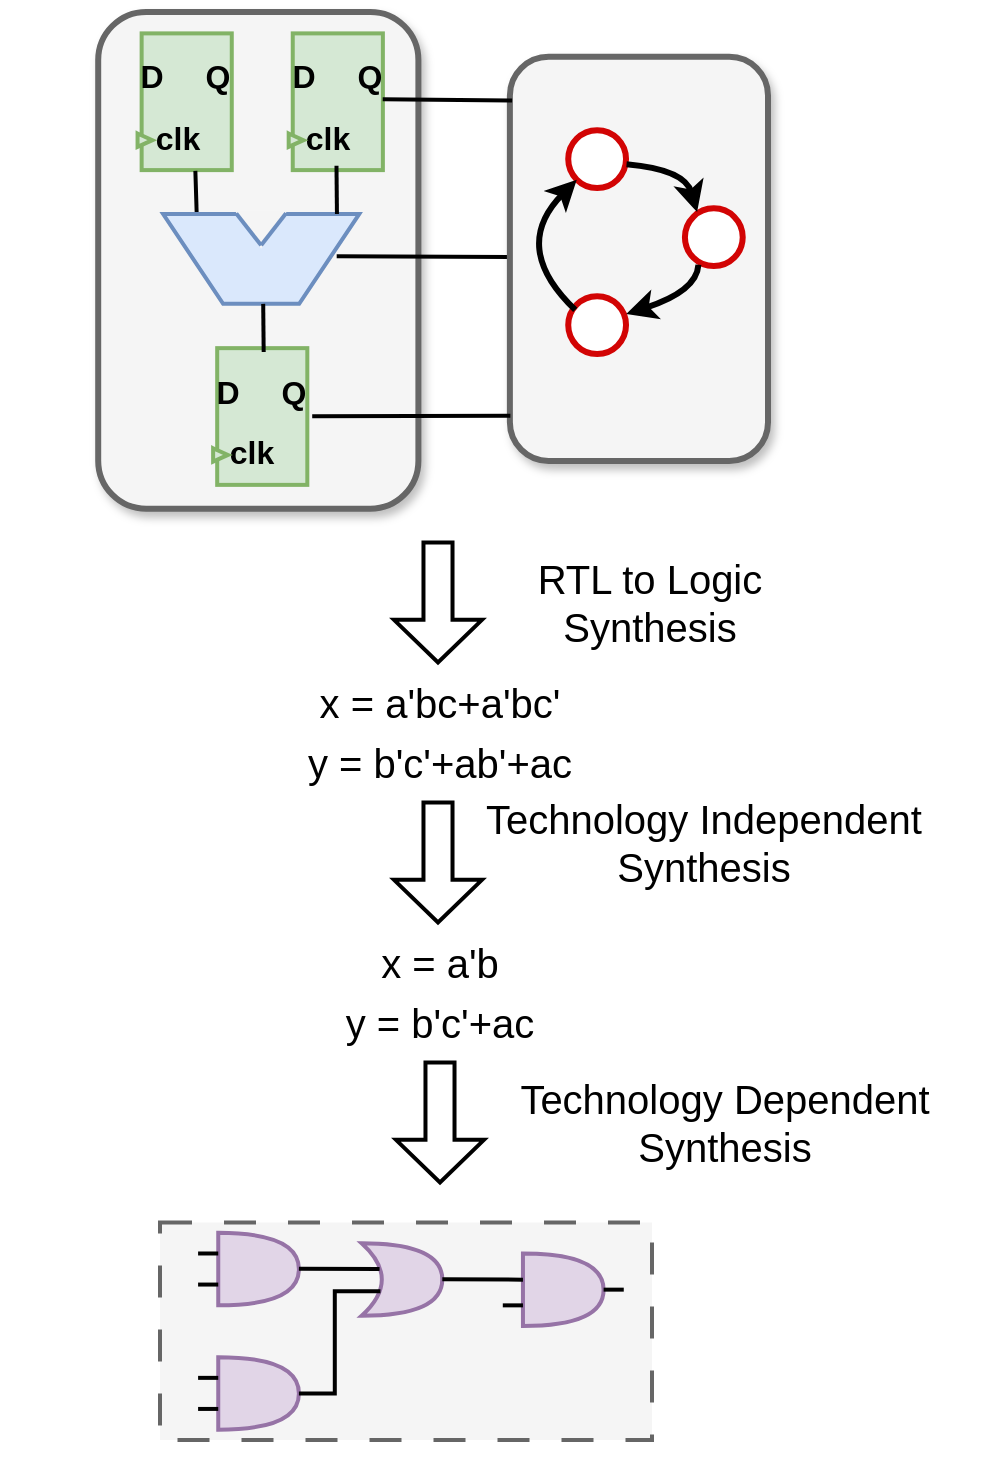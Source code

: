 <mxfile version="24.6.2" type="github">
  <diagram name="第 1 页" id="q-j6vuq5w8XLsUYLvh6M">
    <mxGraphModel dx="2019" dy="1145" grid="1" gridSize="10" guides="1" tooltips="1" connect="1" arrows="1" fold="1" page="1" pageScale="1" pageWidth="500" pageHeight="750" math="0" shadow="0">
      <root>
        <mxCell id="0" />
        <mxCell id="1" parent="0" />
        <mxCell id="Zr5mx6mt9YZKuDAXMMV7-43" value="" style="html=1;shadow=0;dashed=0;align=center;verticalAlign=middle;shape=mxgraph.arrows2.arrow;dy=0.67;dx=21.32;direction=south;notch=0;strokeWidth=2;fontFamily=Helvetica;" parent="1" vertex="1">
          <mxGeometry x="203" y="281.25" width="44" height="60" as="geometry" />
        </mxCell>
        <mxCell id="Zr5mx6mt9YZKuDAXMMV7-125" value="&lt;font style=&quot;font-size: 20px;&quot;&gt;x = a&#39;bc+a&#39;bc&#39;&lt;/font&gt;" style="text;html=1;align=center;verticalAlign=middle;whiteSpace=wrap;rounded=0;fontFamily=Helvetica;fontSize=20;" parent="1" vertex="1">
          <mxGeometry x="6" y="331.25" width="440" height="60" as="geometry" />
        </mxCell>
        <mxCell id="Zr5mx6mt9YZKuDAXMMV7-126" value="&lt;font style=&quot;font-size: 20px;&quot;&gt;y = b&#39;c&#39;+ab&#39;+ac&lt;/font&gt;" style="text;html=1;align=center;verticalAlign=middle;whiteSpace=wrap;rounded=0;fontFamily=Helvetica;fontSize=20;" parent="1" vertex="1">
          <mxGeometry x="6" y="361.25" width="440" height="60" as="geometry" />
        </mxCell>
        <mxCell id="Zr5mx6mt9YZKuDAXMMV7-128" value="&lt;font style=&quot;font-size: 20px;&quot;&gt;x = a&#39;b&lt;/font&gt;" style="text;html=1;align=center;verticalAlign=middle;whiteSpace=wrap;rounded=0;fontFamily=Helvetica;fontSize=20;" parent="1" vertex="1">
          <mxGeometry x="6" y="461.25" width="440" height="60" as="geometry" />
        </mxCell>
        <mxCell id="Zr5mx6mt9YZKuDAXMMV7-129" value="&lt;font style=&quot;font-size: 20px;&quot;&gt;y = b&#39;c&#39;+ac&lt;/font&gt;" style="text;html=1;align=center;verticalAlign=middle;whiteSpace=wrap;rounded=0;fontFamily=Helvetica;fontSize=20;" parent="1" vertex="1">
          <mxGeometry x="6" y="491.25" width="440" height="60" as="geometry" />
        </mxCell>
        <mxCell id="Zr5mx6mt9YZKuDAXMMV7-151" value="&lt;font style=&quot;font-size: 20px;&quot;&gt;RTL to Logic&lt;/font&gt;&lt;div style=&quot;font-size: 20px;&quot;&gt;&lt;font style=&quot;font-size: 20px;&quot;&gt;Synthesis&lt;/font&gt;&lt;/div&gt;" style="text;html=1;align=center;verticalAlign=middle;whiteSpace=wrap;rounded=0;fontFamily=Helvetica;strokeWidth=3;fontSize=11;" parent="1" vertex="1">
          <mxGeometry x="206" y="281.25" width="250" height="60" as="geometry" />
        </mxCell>
        <mxCell id="Zr5mx6mt9YZKuDAXMMV7-152" value="&lt;font style=&quot;font-size: 20px;&quot;&gt;&lt;font style=&quot;font-size: 20px;&quot;&gt;Technology&amp;nbsp;&lt;/font&gt;&lt;span style=&quot;background-color: initial; font-size: 20px;&quot;&gt;Independent&lt;/span&gt;&lt;/font&gt;&lt;div style=&quot;font-size: 20px;&quot;&gt;&lt;font style=&quot;font-size: 20px;&quot;&gt;Synthesis&lt;/font&gt;&lt;/div&gt;" style="text;html=1;align=center;verticalAlign=middle;whiteSpace=wrap;rounded=0;fontFamily=Helvetica;strokeWidth=3;fontSize=20;" parent="1" vertex="1">
          <mxGeometry x="216" y="401.25" width="284" height="60" as="geometry" />
        </mxCell>
        <mxCell id="Zr5mx6mt9YZKuDAXMMV7-153" value="&lt;font style=&quot;font-size: 20px;&quot;&gt;&lt;font style=&quot;font-size: 20px;&quot;&gt;Technology&amp;nbsp;&lt;/font&gt;&lt;span style=&quot;background-color: initial;&quot;&gt;Dependent&lt;/span&gt;&lt;/font&gt;&lt;div style=&quot;font-size: 20px;&quot;&gt;&lt;font style=&quot;font-size: 20px;&quot;&gt;Synthesis&lt;/font&gt;&lt;/div&gt;" style="text;html=1;align=center;verticalAlign=middle;whiteSpace=wrap;rounded=0;fontFamily=Helvetica;strokeWidth=3;" parent="1" vertex="1">
          <mxGeometry x="252" y="541.25" width="233" height="60" as="geometry" />
        </mxCell>
        <mxCell id="Zr5mx6mt9YZKuDAXMMV7-175" value="" style="group;strokeWidth=3;shadow=1;rounded=1;" parent="1" vertex="1" connectable="0">
          <mxGeometry x="86" y="621.25" width="246" height="108.75" as="geometry" />
        </mxCell>
        <mxCell id="Zr5mx6mt9YZKuDAXMMV7-176" value="" style="rounded=0;whiteSpace=wrap;html=1;dashed=1;dashPattern=8 8;strokeWidth=2;fillColor=#f5f5f5;fontColor=#333333;strokeColor=#666666;" parent="Zr5mx6mt9YZKuDAXMMV7-175" vertex="1">
          <mxGeometry width="246.0" height="108.75" as="geometry" />
        </mxCell>
        <mxCell id="Zr5mx6mt9YZKuDAXMMV7-177" value="" style="shape=or;whiteSpace=wrap;html=1;fillColor=#e1d5e7;strokeColor=#9673a6;strokeWidth=2;" parent="Zr5mx6mt9YZKuDAXMMV7-175" vertex="1">
          <mxGeometry x="29.126" y="5.179" width="40.328" height="36.25" as="geometry" />
        </mxCell>
        <mxCell id="Zr5mx6mt9YZKuDAXMMV7-178" value="" style="shape=xor;whiteSpace=wrap;html=1;fillColor=#e1d5e7;strokeColor=#9673a6;strokeWidth=2;" parent="Zr5mx6mt9YZKuDAXMMV7-175" vertex="1">
          <mxGeometry x="100.82" y="10.357" width="40.328" height="36.25" as="geometry" />
        </mxCell>
        <mxCell id="Zr5mx6mt9YZKuDAXMMV7-179" value="" style="shape=or;whiteSpace=wrap;html=1;fillColor=#e1d5e7;strokeColor=#9673a6;strokeWidth=2;" parent="Zr5mx6mt9YZKuDAXMMV7-175" vertex="1">
          <mxGeometry x="29.126" y="67.321" width="40.328" height="36.25" as="geometry" />
        </mxCell>
        <mxCell id="Zr5mx6mt9YZKuDAXMMV7-180" value="" style="shape=or;whiteSpace=wrap;html=1;fillColor=#e1d5e7;strokeColor=#9673a6;strokeWidth=2;" parent="Zr5mx6mt9YZKuDAXMMV7-175" vertex="1">
          <mxGeometry x="181.475" y="15.536" width="40.328" height="36.25" as="geometry" />
        </mxCell>
        <mxCell id="Zr5mx6mt9YZKuDAXMMV7-181" value="" style="endArrow=none;html=1;rounded=0;endSize=6;strokeWidth=2;entryX=0.481;entryY=0.002;entryDx=0;entryDy=0;entryPerimeter=0;fontFamily=Helvetica;exitX=0.222;exitY=0.357;exitDx=0;exitDy=0;exitPerimeter=0;" parent="Zr5mx6mt9YZKuDAXMMV7-175" source="Zr5mx6mt9YZKuDAXMMV7-178" edge="1">
          <mxGeometry width="50" height="50" relative="1" as="geometry">
            <mxPoint x="114.262" y="20.714" as="sourcePoint" />
            <mxPoint x="69.454" y="23.086" as="targetPoint" />
          </mxGeometry>
        </mxCell>
        <mxCell id="Zr5mx6mt9YZKuDAXMMV7-182" value="" style="endArrow=none;html=1;rounded=0;endSize=6;strokeWidth=2;fontFamily=Helvetica;" parent="Zr5mx6mt9YZKuDAXMMV7-175" edge="1">
          <mxGeometry width="50" height="50" relative="1" as="geometry">
            <mxPoint x="29.126" y="77.679" as="sourcePoint" />
            <mxPoint x="19.044" y="77.679" as="targetPoint" />
          </mxGeometry>
        </mxCell>
        <mxCell id="Zr5mx6mt9YZKuDAXMMV7-183" value="" style="endArrow=none;html=1;rounded=0;endSize=6;strokeWidth=2;entryX=1;entryY=0.5;entryDx=0;entryDy=0;entryPerimeter=0;fontFamily=Helvetica;exitX=0.222;exitY=0.357;exitDx=0;exitDy=0;exitPerimeter=0;edgeStyle=orthogonalEdgeStyle;" parent="Zr5mx6mt9YZKuDAXMMV7-175" target="Zr5mx6mt9YZKuDAXMMV7-179" edge="1">
          <mxGeometry width="50" height="50" relative="1" as="geometry">
            <mxPoint x="110.23" y="34.396" as="sourcePoint" />
            <mxPoint x="69.902" y="34.179" as="targetPoint" />
            <Array as="points">
              <mxPoint x="87.377" y="34.179" />
              <mxPoint x="87.377" y="85.446" />
            </Array>
          </mxGeometry>
        </mxCell>
        <mxCell id="Zr5mx6mt9YZKuDAXMMV7-184" value="" style="endArrow=none;html=1;rounded=0;endSize=6;strokeWidth=2;entryX=0.481;entryY=0.002;entryDx=0;entryDy=0;entryPerimeter=0;fontFamily=Helvetica;exitX=0.222;exitY=0.357;exitDx=0;exitDy=0;exitPerimeter=0;" parent="Zr5mx6mt9YZKuDAXMMV7-175" edge="1">
          <mxGeometry width="50" height="50" relative="1" as="geometry">
            <mxPoint x="181.475" y="28.575" as="sourcePoint" />
            <mxPoint x="141.148" y="28.358" as="targetPoint" />
          </mxGeometry>
        </mxCell>
        <mxCell id="Zr5mx6mt9YZKuDAXMMV7-185" value="" style="endArrow=none;html=1;rounded=0;endSize=6;strokeWidth=2;fontFamily=Helvetica;" parent="Zr5mx6mt9YZKuDAXMMV7-175" edge="1">
          <mxGeometry width="50" height="50" relative="1" as="geometry">
            <mxPoint x="29.126" y="93.214" as="sourcePoint" />
            <mxPoint x="19.044" y="93.214" as="targetPoint" />
          </mxGeometry>
        </mxCell>
        <mxCell id="Zr5mx6mt9YZKuDAXMMV7-186" value="" style="endArrow=none;html=1;rounded=0;endSize=6;strokeWidth=2;fontFamily=Helvetica;" parent="Zr5mx6mt9YZKuDAXMMV7-175" edge="1">
          <mxGeometry width="50" height="50" relative="1" as="geometry">
            <mxPoint x="29.126" y="15.494" as="sourcePoint" />
            <mxPoint x="19.044" y="15.494" as="targetPoint" />
          </mxGeometry>
        </mxCell>
        <mxCell id="Zr5mx6mt9YZKuDAXMMV7-187" value="" style="endArrow=none;html=1;rounded=0;endSize=6;strokeWidth=2;fontFamily=Helvetica;" parent="Zr5mx6mt9YZKuDAXMMV7-175" edge="1">
          <mxGeometry width="50" height="50" relative="1" as="geometry">
            <mxPoint x="29.126" y="31.03" as="sourcePoint" />
            <mxPoint x="19.044" y="31.03" as="targetPoint" />
          </mxGeometry>
        </mxCell>
        <mxCell id="Zr5mx6mt9YZKuDAXMMV7-188" value="" style="endArrow=none;html=1;rounded=0;endSize=6;strokeWidth=2;fontFamily=Helvetica;" parent="Zr5mx6mt9YZKuDAXMMV7-175" edge="1">
          <mxGeometry width="50" height="50" relative="1" as="geometry">
            <mxPoint x="181.475" y="41.429" as="sourcePoint" />
            <mxPoint x="171.393" y="41.429" as="targetPoint" />
          </mxGeometry>
        </mxCell>
        <mxCell id="Zr5mx6mt9YZKuDAXMMV7-189" value="" style="endArrow=none;html=1;rounded=0;endSize=6;strokeWidth=2;fontFamily=Helvetica;" parent="Zr5mx6mt9YZKuDAXMMV7-175" edge="1">
          <mxGeometry width="50" height="50" relative="1" as="geometry">
            <mxPoint x="231.885" y="33.573" as="sourcePoint" />
            <mxPoint x="221.803" y="33.573" as="targetPoint" />
          </mxGeometry>
        </mxCell>
        <mxCell id="Zr5mx6mt9YZKuDAXMMV7-205" value="" style="html=1;shadow=0;dashed=0;align=center;verticalAlign=middle;shape=mxgraph.arrows2.arrow;dy=0.67;dx=21.32;direction=south;notch=0;strokeWidth=2;fontFamily=Helvetica;fontSize=20;" parent="1" vertex="1">
          <mxGeometry x="203" y="411.25" width="44" height="60" as="geometry" />
        </mxCell>
        <mxCell id="S6nZZP0lEL5ucnFqrqt4-16" value="" style="html=1;shadow=0;dashed=0;align=center;verticalAlign=middle;shape=mxgraph.arrows2.arrow;dy=0.67;dx=21.32;direction=south;notch=0;strokeWidth=2;fontFamily=Helvetica;" parent="1" vertex="1">
          <mxGeometry x="204" y="541.25" width="44" height="60" as="geometry" />
        </mxCell>
        <mxCell id="GU6NQKBW_tPqqT3vrKI3-2" value="" style="group" vertex="1" connectable="0" parent="1">
          <mxGeometry x="60" y="30" width="330" height="240" as="geometry" />
        </mxCell>
        <mxCell id="Zr5mx6mt9YZKuDAXMMV7-66" value="" style="group;fontFamily=Helvetica;" parent="GU6NQKBW_tPqqT3vrKI3-2" vertex="1" connectable="0">
          <mxGeometry width="171.535" height="240" as="geometry" />
        </mxCell>
        <mxCell id="Zr5mx6mt9YZKuDAXMMV7-156" value="" style="rounded=1;whiteSpace=wrap;html=1;strokeWidth=3;fillColor=#f5f5f5;fontColor=#333333;strokeColor=#666666;shadow=1;" parent="Zr5mx6mt9YZKuDAXMMV7-66" vertex="1">
          <mxGeometry x="-4.901" y="-14.035" width="160.099" height="248.413" as="geometry" />
        </mxCell>
        <mxCell id="Zr5mx6mt9YZKuDAXMMV7-67" value="" style="rounded=0;whiteSpace=wrap;html=1;rotation=90;strokeWidth=2;fontFamily=Helvetica;fillColor=#d5e8d4;strokeColor=#82b366;" parent="Zr5mx6mt9YZKuDAXMMV7-66" vertex="1">
          <mxGeometry x="5.173" y="8.345" width="68.361" height="45.063" as="geometry" />
        </mxCell>
        <mxCell id="Zr5mx6mt9YZKuDAXMMV7-68" value="&lt;font size=&quot;1&quot;&gt;&lt;b style=&quot;font-size: 16px;&quot;&gt;D&lt;/b&gt;&lt;/font&gt;" style="text;html=1;strokeColor=none;fillColor=none;align=center;verticalAlign=middle;whiteSpace=wrap;rounded=0;strokeWidth=2;fontFamily=Helvetica;" parent="Zr5mx6mt9YZKuDAXMMV7-66" vertex="1">
          <mxGeometry y="8.345" width="44.342" height="20.028" as="geometry" />
        </mxCell>
        <mxCell id="Zr5mx6mt9YZKuDAXMMV7-69" value="&lt;font size=&quot;1&quot;&gt;&lt;b style=&quot;font-size: 16px;&quot;&gt;Q&lt;/b&gt;&lt;/font&gt;" style="text;html=1;strokeColor=none;fillColor=none;align=center;verticalAlign=middle;whiteSpace=wrap;rounded=0;strokeWidth=2;fontFamily=Helvetica;" parent="Zr5mx6mt9YZKuDAXMMV7-66" vertex="1">
          <mxGeometry x="33.257" y="8.345" width="44.342" height="20.028" as="geometry" />
        </mxCell>
        <mxCell id="Zr5mx6mt9YZKuDAXMMV7-71" value="&lt;font size=&quot;1&quot;&gt;&lt;b style=&quot;font-size: 16px;&quot;&gt;clk&lt;/b&gt;&lt;/font&gt;" style="text;html=1;strokeColor=none;fillColor=none;align=center;verticalAlign=middle;whiteSpace=wrap;rounded=0;strokeWidth=2;fontFamily=Helvetica;" parent="Zr5mx6mt9YZKuDAXMMV7-66" vertex="1">
          <mxGeometry x="12.564" y="38.721" width="44.342" height="20.028" as="geometry" />
        </mxCell>
        <mxCell id="Zr5mx6mt9YZKuDAXMMV7-70" value="" style="triangle;whiteSpace=wrap;html=1;strokeWidth=2;fontFamily=Helvetica;fillColor=#d5e8d4;strokeColor=#82b366;" parent="Zr5mx6mt9YZKuDAXMMV7-66" vertex="1">
          <mxGeometry x="14.781" y="46.732" width="7.39" height="6.676" as="geometry" />
        </mxCell>
        <mxCell id="Zr5mx6mt9YZKuDAXMMV7-118" value="" style="endArrow=none;html=1;rounded=0;endSize=6;strokeWidth=2;entryX=0.82;entryY=0.974;entryDx=0;entryDy=0;entryPerimeter=0;exitX=1.006;exitY=0.404;exitDx=0;exitDy=0;exitPerimeter=0;fontFamily=Helvetica;" parent="Zr5mx6mt9YZKuDAXMMV7-66" source="Zr5mx6mt9YZKuDAXMMV7-67" edge="1">
          <mxGeometry width="50" height="50" relative="1" as="geometry">
            <mxPoint x="44.93" y="61.753" as="sourcePoint" />
            <mxPoint x="44.346" y="86.986" as="targetPoint" />
          </mxGeometry>
        </mxCell>
        <mxCell id="Zr5mx6mt9YZKuDAXMMV7-123" value="" style="endArrow=none;html=1;rounded=0;endSize=6;strokeWidth=2;exitX=-0.004;exitY=0.492;exitDx=0;exitDy=0;exitPerimeter=0;entryX=0.481;entryY=0.002;entryDx=0;entryDy=0;entryPerimeter=0;fontFamily=Helvetica;" parent="Zr5mx6mt9YZKuDAXMMV7-66" edge="1">
          <mxGeometry width="50" height="50" relative="1" as="geometry">
            <mxPoint x="201.882" y="108.446" as="sourcePoint" />
            <mxPoint x="114.356" y="108.162" as="targetPoint" />
          </mxGeometry>
        </mxCell>
        <mxCell id="Zr5mx6mt9YZKuDAXMMV7-87" value="" style="group;fontFamily=Helvetica;" parent="GU6NQKBW_tPqqT3vrKI3-2" vertex="1" connectable="0">
          <mxGeometry x="37.778" y="157.378" width="77.599" height="61.753" as="geometry" />
        </mxCell>
        <mxCell id="Zr5mx6mt9YZKuDAXMMV7-88" value="" style="rounded=0;whiteSpace=wrap;html=1;rotation=90;strokeWidth=2;fontFamily=Helvetica;fillColor=#d5e8d4;strokeColor=#82b366;" parent="Zr5mx6mt9YZKuDAXMMV7-87" vertex="1">
          <mxGeometry x="5.173" y="8.345" width="68.361" height="45.063" as="geometry" />
        </mxCell>
        <mxCell id="Zr5mx6mt9YZKuDAXMMV7-89" value="&lt;font size=&quot;1&quot;&gt;&lt;b style=&quot;font-size: 16px;&quot;&gt;D&lt;/b&gt;&lt;/font&gt;" style="text;html=1;strokeColor=none;fillColor=none;align=center;verticalAlign=middle;whiteSpace=wrap;rounded=0;strokeWidth=2;fontFamily=Helvetica;" parent="Zr5mx6mt9YZKuDAXMMV7-87" vertex="1">
          <mxGeometry y="8.345" width="44.342" height="20.028" as="geometry" />
        </mxCell>
        <mxCell id="Zr5mx6mt9YZKuDAXMMV7-90" value="&lt;font size=&quot;1&quot;&gt;&lt;b style=&quot;font-size: 16px;&quot;&gt;Q&lt;/b&gt;&lt;/font&gt;" style="text;html=1;strokeColor=none;fillColor=none;align=center;verticalAlign=middle;whiteSpace=wrap;rounded=0;strokeWidth=2;fontFamily=Helvetica;" parent="Zr5mx6mt9YZKuDAXMMV7-87" vertex="1">
          <mxGeometry x="33.257" y="8.345" width="44.342" height="20.028" as="geometry" />
        </mxCell>
        <mxCell id="Zr5mx6mt9YZKuDAXMMV7-92" value="&lt;font size=&quot;1&quot;&gt;&lt;b style=&quot;font-size: 16px;&quot;&gt;clk&lt;/b&gt;&lt;/font&gt;" style="text;html=1;strokeColor=none;fillColor=none;align=center;verticalAlign=middle;whiteSpace=wrap;rounded=0;strokeWidth=2;fontFamily=Helvetica;" parent="Zr5mx6mt9YZKuDAXMMV7-87" vertex="1">
          <mxGeometry x="12.564" y="38.721" width="44.342" height="20.028" as="geometry" />
        </mxCell>
        <mxCell id="Zr5mx6mt9YZKuDAXMMV7-91" value="" style="triangle;whiteSpace=wrap;html=1;strokeWidth=2;fontFamily=Helvetica;fillColor=#d5e8d4;strokeColor=#82b366;" parent="Zr5mx6mt9YZKuDAXMMV7-87" vertex="1">
          <mxGeometry x="14.781" y="46.732" width="7.39" height="6.676" as="geometry" />
        </mxCell>
        <mxCell id="GU6NQKBW_tPqqT3vrKI3-1" value="" style="group" vertex="1" connectable="0" parent="GU6NQKBW_tPqqT3vrKI3-2">
          <mxGeometry x="27.568" width="302.432" height="210.523" as="geometry" />
        </mxCell>
        <mxCell id="Zr5mx6mt9YZKuDAXMMV7-154" value="" style="rounded=1;whiteSpace=wrap;html=1;strokeWidth=3;fillColor=#f5f5f5;fontColor=#333333;strokeColor=#666666;shadow=1;" parent="GU6NQKBW_tPqqT3vrKI3-1" vertex="1">
          <mxGeometry x="173.373" y="8.421" width="129.059" height="202.102" as="geometry" />
        </mxCell>
        <mxCell id="Zr5mx6mt9YZKuDAXMMV7-80" value="" style="group;fontFamily=Helvetica;" parent="GU6NQKBW_tPqqT3vrKI3-1" vertex="1" connectable="0">
          <mxGeometry x="47.989" width="77.599" height="61.753" as="geometry" />
        </mxCell>
        <mxCell id="Zr5mx6mt9YZKuDAXMMV7-81" value="" style="rounded=0;whiteSpace=wrap;html=1;rotation=90;strokeWidth=2;fontFamily=Helvetica;fillColor=#d5e8d4;strokeColor=#82b366;" parent="Zr5mx6mt9YZKuDAXMMV7-80" vertex="1">
          <mxGeometry x="5.173" y="8.345" width="68.361" height="45.063" as="geometry" />
        </mxCell>
        <mxCell id="Zr5mx6mt9YZKuDAXMMV7-82" value="&lt;font size=&quot;1&quot;&gt;&lt;b style=&quot;font-size: 16px;&quot;&gt;D&lt;/b&gt;&lt;/font&gt;" style="text;html=1;strokeColor=none;fillColor=none;align=center;verticalAlign=middle;whiteSpace=wrap;rounded=0;strokeWidth=2;fontFamily=Helvetica;" parent="Zr5mx6mt9YZKuDAXMMV7-80" vertex="1">
          <mxGeometry y="8.345" width="44.342" height="20.028" as="geometry" />
        </mxCell>
        <mxCell id="Zr5mx6mt9YZKuDAXMMV7-83" value="&lt;font size=&quot;1&quot;&gt;&lt;b style=&quot;font-size: 16px;&quot;&gt;Q&lt;/b&gt;&lt;/font&gt;" style="text;html=1;strokeColor=none;fillColor=none;align=center;verticalAlign=middle;whiteSpace=wrap;rounded=0;strokeWidth=2;fontFamily=Helvetica;" parent="Zr5mx6mt9YZKuDAXMMV7-80" vertex="1">
          <mxGeometry x="33.257" y="8.345" width="44.342" height="20.028" as="geometry" />
        </mxCell>
        <mxCell id="Zr5mx6mt9YZKuDAXMMV7-85" value="&lt;font size=&quot;1&quot;&gt;&lt;b style=&quot;font-size: 16px;&quot;&gt;clk&lt;/b&gt;&lt;/font&gt;" style="text;html=1;strokeColor=none;fillColor=none;align=center;verticalAlign=middle;whiteSpace=wrap;rounded=0;strokeWidth=2;fontFamily=Helvetica;" parent="Zr5mx6mt9YZKuDAXMMV7-80" vertex="1">
          <mxGeometry x="12.564" y="38.721" width="44.342" height="20.028" as="geometry" />
        </mxCell>
        <mxCell id="Zr5mx6mt9YZKuDAXMMV7-84" value="" style="triangle;whiteSpace=wrap;html=1;strokeWidth=2;fontFamily=Helvetica;fillColor=#d5e8d4;strokeColor=#82b366;" parent="Zr5mx6mt9YZKuDAXMMV7-80" vertex="1">
          <mxGeometry x="14.781" y="46.732" width="7.39" height="6.676" as="geometry" />
        </mxCell>
        <mxCell id="Zr5mx6mt9YZKuDAXMMV7-112" value="" style="shape=trapezoid;perimeter=trapezoidPerimeter;whiteSpace=wrap;html=1;fixedSize=1;rotation=-180;strokeWidth=2;size=30;fillColor=#dae8fc;strokeColor=#6c8ebf;fontFamily=Helvetica;" parent="GU6NQKBW_tPqqT3vrKI3-1" vertex="1">
          <mxGeometry y="87.016" width="98.02" height="44.912" as="geometry" />
        </mxCell>
        <mxCell id="Zr5mx6mt9YZKuDAXMMV7-113" value="" style="triangle;whiteSpace=wrap;html=1;rotation=90;strokeWidth=2;fillColor=#F5F5F5;strokeColor=#f5f5f5;fontFamily=Helvetica;" parent="GU6NQKBW_tPqqT3vrKI3-1" vertex="1">
          <mxGeometry x="40.842" y="83.274" width="16.337" height="22.456" as="geometry" />
        </mxCell>
        <mxCell id="Zr5mx6mt9YZKuDAXMMV7-114" value="" style="endArrow=none;html=1;rounded=0;strokeColor=#f5f5f5;strokeWidth=3;curved=0;fontFamily=Helvetica;" parent="GU6NQKBW_tPqqT3vrKI3-1" edge="1">
          <mxGeometry width="50" height="50" relative="1" as="geometry">
            <mxPoint x="37.166" y="86.979" as="sourcePoint" />
            <mxPoint x="60.854" y="86.979" as="targetPoint" />
          </mxGeometry>
        </mxCell>
        <mxCell id="Zr5mx6mt9YZKuDAXMMV7-115" value="" style="endArrow=none;html=1;rounded=0;exitX=0.627;exitY=1.005;exitDx=0;exitDy=0;exitPerimeter=0;entryX=1;entryY=0.5;entryDx=0;entryDy=0;strokeWidth=2;strokeColor=#6C8EBF;fontFamily=Helvetica;" parent="GU6NQKBW_tPqqT3vrKI3-1" source="Zr5mx6mt9YZKuDAXMMV7-112" target="Zr5mx6mt9YZKuDAXMMV7-113" edge="1">
          <mxGeometry width="50" height="50" relative="1" as="geometry">
            <mxPoint x="40.842" y="79.531" as="sourcePoint" />
            <mxPoint x="81.683" y="42.105" as="targetPoint" />
          </mxGeometry>
        </mxCell>
        <mxCell id="Zr5mx6mt9YZKuDAXMMV7-116" value="" style="endArrow=none;html=1;rounded=0;exitX=1;exitY=0.5;exitDx=0;exitDy=0;entryX=0.373;entryY=1.008;entryDx=0;entryDy=0;strokeWidth=2;entryPerimeter=0;strokeColor=#6C8EBF;fontFamily=Helvetica;" parent="GU6NQKBW_tPqqT3vrKI3-1" source="Zr5mx6mt9YZKuDAXMMV7-113" target="Zr5mx6mt9YZKuDAXMMV7-112" edge="1">
          <mxGeometry width="50" height="50" relative="1" as="geometry">
            <mxPoint x="44.926" y="94.501" as="sourcePoint" />
            <mxPoint x="57.178" y="109.472" as="targetPoint" />
          </mxGeometry>
        </mxCell>
        <mxCell id="Zr5mx6mt9YZKuDAXMMV7-119" value="" style="endArrow=none;html=1;rounded=0;endSize=6;strokeWidth=2;entryX=0.82;entryY=0.974;entryDx=0;entryDy=0;entryPerimeter=0;exitX=1.006;exitY=0.404;exitDx=0;exitDy=0;exitPerimeter=0;fontFamily=Helvetica;" parent="GU6NQKBW_tPqqT3vrKI3-1" edge="1">
          <mxGeometry width="50" height="50" relative="1" as="geometry">
            <mxPoint x="86.674" y="62.906" as="sourcePoint" />
            <mxPoint x="86.911" y="87.016" as="targetPoint" />
          </mxGeometry>
        </mxCell>
        <mxCell id="Zr5mx6mt9YZKuDAXMMV7-120" value="" style="endArrow=none;html=1;rounded=0;endSize=6;strokeWidth=2;entryX=0.82;entryY=0.974;entryDx=0;entryDy=0;entryPerimeter=0;exitX=1.006;exitY=0.404;exitDx=0;exitDy=0;exitPerimeter=0;fontFamily=Helvetica;" parent="GU6NQKBW_tPqqT3vrKI3-1" edge="1">
          <mxGeometry width="50" height="50" relative="1" as="geometry">
            <mxPoint x="50.031" y="131.928" as="sourcePoint" />
            <mxPoint x="50.268" y="156.038" as="targetPoint" />
          </mxGeometry>
        </mxCell>
        <mxCell id="Zr5mx6mt9YZKuDAXMMV7-122" value="" style="endArrow=none;html=1;rounded=0;endSize=6;strokeWidth=2;exitX=-0.003;exitY=0.173;exitDx=0;exitDy=0;exitPerimeter=0;entryX=0.481;entryY=0.002;entryDx=0;entryDy=0;entryPerimeter=0;fontFamily=Helvetica;" parent="GU6NQKBW_tPqqT3vrKI3-1" target="Zr5mx6mt9YZKuDAXMMV7-81" edge="1">
          <mxGeometry width="50" height="50" relative="1" as="geometry">
            <mxPoint x="174.487" y="30.246" as="sourcePoint" />
            <mxPoint x="24.946" y="94.472" as="targetPoint" />
          </mxGeometry>
        </mxCell>
        <mxCell id="Zr5mx6mt9YZKuDAXMMV7-124" value="" style="endArrow=none;html=1;rounded=0;endSize=6;strokeWidth=2;exitX=-0.008;exitY=0.816;exitDx=0;exitDy=0;exitPerimeter=0;entryX=0.481;entryY=0.002;entryDx=0;entryDy=0;entryPerimeter=0;fontFamily=Helvetica;" parent="GU6NQKBW_tPqqT3vrKI3-1" edge="1">
          <mxGeometry width="50" height="50" relative="1" as="geometry">
            <mxPoint x="173.621" y="187.873" as="sourcePoint" />
            <mxPoint x="74.536" y="188.067" as="targetPoint" />
          </mxGeometry>
        </mxCell>
        <mxCell id="Zr5mx6mt9YZKuDAXMMV7-198" value="" style="group" parent="GU6NQKBW_tPqqT3vrKI3-1" vertex="1" connectable="0">
          <mxGeometry x="173.373" y="45.099" width="122.525" height="112.279" as="geometry" />
        </mxCell>
        <mxCell id="Zr5mx6mt9YZKuDAXMMV7-199" value="" style="ellipse;whiteSpace=wrap;html=1;aspect=fixed;strokeWidth=3;fontFamily=Helvetica;strokeColor=#d20404;" parent="Zr5mx6mt9YZKuDAXMMV7-198" vertex="1">
          <mxGeometry x="29.173" width="28.899" height="28.899" as="geometry" />
        </mxCell>
        <mxCell id="Zr5mx6mt9YZKuDAXMMV7-200" value="" style="ellipse;whiteSpace=wrap;html=1;aspect=fixed;strokeWidth=3;fontFamily=Helvetica;strokeColor=#d20404;" parent="Zr5mx6mt9YZKuDAXMMV7-198" vertex="1">
          <mxGeometry x="87.518" y="39.054" width="28.899" height="28.899" as="geometry" />
        </mxCell>
        <mxCell id="Zr5mx6mt9YZKuDAXMMV7-201" value="" style="ellipse;whiteSpace=wrap;html=1;aspect=fixed;strokeWidth=3;fontFamily=Helvetica;strokeColor=#d20404;" parent="Zr5mx6mt9YZKuDAXMMV7-198" vertex="1">
          <mxGeometry x="29.173" y="82.989" width="28.899" height="28.899" as="geometry" />
        </mxCell>
        <mxCell id="Zr5mx6mt9YZKuDAXMMV7-202" value="" style="curved=1;endArrow=classic;html=1;rounded=0;strokeWidth=3;exitX=0.427;exitY=1.016;exitDx=0;exitDy=0;exitPerimeter=0;fontFamily=Helvetica;" parent="Zr5mx6mt9YZKuDAXMMV7-198" target="Zr5mx6mt9YZKuDAXMMV7-199" edge="1">
          <mxGeometry width="50" height="50" relative="1" as="geometry">
            <mxPoint x="32.673" y="89.823" as="sourcePoint" />
            <mxPoint x="-19.837" y="17.574" as="targetPoint" />
            <Array as="points">
              <mxPoint y="58.58" />
            </Array>
          </mxGeometry>
        </mxCell>
        <mxCell id="Zr5mx6mt9YZKuDAXMMV7-203" value="" style="curved=1;endArrow=classic;html=1;rounded=0;strokeWidth=3;exitX=1.009;exitY=0.588;exitDx=0;exitDy=0;exitPerimeter=0;entryX=0.211;entryY=0.066;entryDx=0;entryDy=0;entryPerimeter=0;fontFamily=Helvetica;" parent="Zr5mx6mt9YZKuDAXMMV7-198" source="Zr5mx6mt9YZKuDAXMMV7-199" target="Zr5mx6mt9YZKuDAXMMV7-200" edge="1">
          <mxGeometry width="50" height="50" relative="1" as="geometry">
            <mxPoint x="102.687" y="40.03" as="sourcePoint" />
            <mxPoint x="105.021" y="-24.408" as="targetPoint" />
            <Array as="points">
              <mxPoint x="87.518" y="19.527" />
            </Array>
          </mxGeometry>
        </mxCell>
        <mxCell id="Zr5mx6mt9YZKuDAXMMV7-204" value="" style="curved=1;endArrow=classic;html=1;rounded=0;strokeWidth=3;exitX=0.234;exitY=0.976;exitDx=0;exitDy=0;exitPerimeter=0;entryX=1.004;entryY=0.308;entryDx=0;entryDy=0;entryPerimeter=0;fontFamily=Helvetica;" parent="Zr5mx6mt9YZKuDAXMMV7-198" source="Zr5mx6mt9YZKuDAXMMV7-200" target="Zr5mx6mt9YZKuDAXMMV7-201" edge="1">
          <mxGeometry width="50" height="50" relative="1" as="geometry">
            <mxPoint x="70.598" y="78.107" as="sourcePoint" />
            <mxPoint x="100.937" y="102.027" as="targetPoint" />
            <Array as="points">
              <mxPoint x="93.352" y="80.548" />
            </Array>
          </mxGeometry>
        </mxCell>
      </root>
    </mxGraphModel>
  </diagram>
</mxfile>
